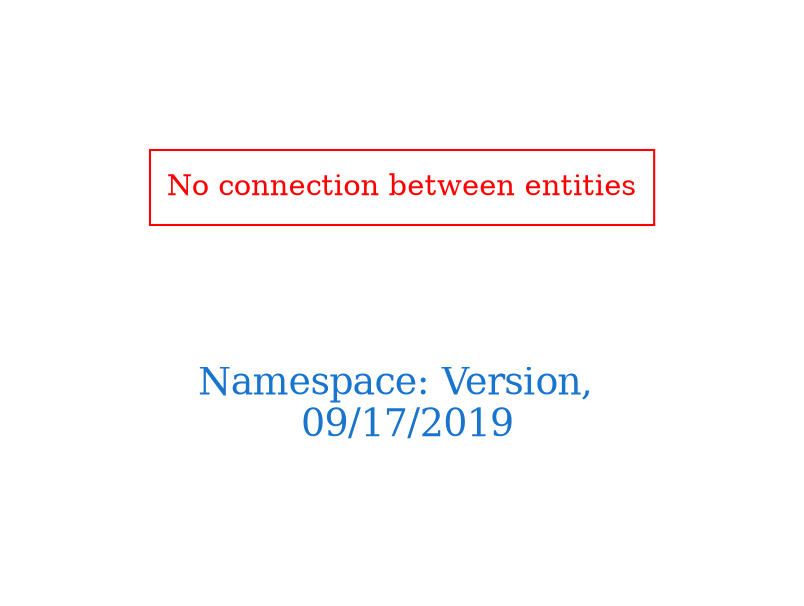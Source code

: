 digraph OGIT_ontology {
 graph [ rankdir= LR,pad=1 
fontsize = 18,
fontcolor= dodgerblue3,label = "\n\n\nNamespace: Version, \n 09/17/2019"];
node[shape=polygon];
edge [  color="gray81"];

"No connection between entities" [fontcolor = "red",color="red", shape="polygon"]
}
